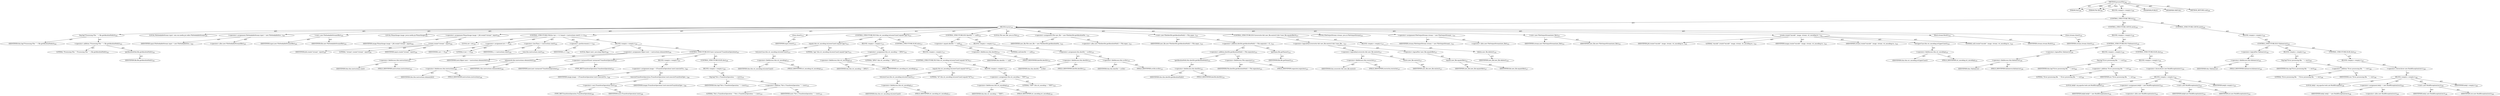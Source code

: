 digraph "processFile" {  
"111669149707" [label = <(METHOD,processFile)<SUB>200</SUB>> ]
"115964116996" [label = <(PARAM,this)<SUB>200</SUB>> ]
"115964117016" [label = <(PARAM,File file)<SUB>200</SUB>> ]
"25769803787" [label = <(BLOCK,&lt;empty&gt;,&lt;empty&gt;)<SUB>200</SUB>> ]
"47244640256" [label = <(CONTROL_STRUCTURE,TRY,try)<SUB>201</SUB>> ]
"25769803788" [label = <(BLOCK,try,try)<SUB>201</SUB>> ]
"30064771094" [label = <(log,log(&quot;Processing File: &quot; + file.getAbsolutePath()))<SUB>202</SUB>> ]
"68719476740" [label = <(IDENTIFIER,this,log(&quot;Processing File: &quot; + file.getAbsolutePath()))<SUB>202</SUB>> ]
"30064771095" [label = <(&lt;operator&gt;.addition,&quot;Processing File: &quot; + file.getAbsolutePath())<SUB>202</SUB>> ]
"90194313216" [label = <(LITERAL,&quot;Processing File: &quot;,&quot;Processing File: &quot; + file.getAbsolutePath())<SUB>202</SUB>> ]
"30064771096" [label = <(getAbsolutePath,file.getAbsolutePath())<SUB>202</SUB>> ]
"68719476766" [label = <(IDENTIFIER,file,file.getAbsolutePath())<SUB>202</SUB>> ]
"94489280512" [label = <(LOCAL,FileSeekableStream input: com.sun.media.jai.codec.FileSeekableStream)<SUB>203</SUB>> ]
"30064771097" [label = <(&lt;operator&gt;.assignment,FileSeekableStream input = new FileSeekableStre...)<SUB>203</SUB>> ]
"68719476767" [label = <(IDENTIFIER,input,FileSeekableStream input = new FileSeekableStre...)<SUB>203</SUB>> ]
"30064771098" [label = <(&lt;operator&gt;.alloc,new FileSeekableStream(file))<SUB>203</SUB>> ]
"30064771099" [label = <(&lt;init&gt;,new FileSeekableStream(file))<SUB>203</SUB>> ]
"68719476768" [label = <(IDENTIFIER,input,new FileSeekableStream(file))<SUB>203</SUB>> ]
"68719476769" [label = <(IDENTIFIER,file,new FileSeekableStream(file))<SUB>203</SUB>> ]
"94489280513" [label = <(LOCAL,PlanarImage image: javax.media.jai.PlanarImage)<SUB>204</SUB>> ]
"30064771100" [label = <(&lt;operator&gt;.assignment,PlanarImage image = JAI.create(&quot;stream&quot;, input))<SUB>204</SUB>> ]
"68719476770" [label = <(IDENTIFIER,image,PlanarImage image = JAI.create(&quot;stream&quot;, input))<SUB>204</SUB>> ]
"30064771101" [label = <(create,create(&quot;stream&quot;, input))<SUB>204</SUB>> ]
"68719476771" [label = <(IDENTIFIER,JAI,create(&quot;stream&quot;, input))<SUB>204</SUB>> ]
"90194313217" [label = <(LITERAL,&quot;stream&quot;,create(&quot;stream&quot;, input))<SUB>204</SUB>> ]
"68719476772" [label = <(IDENTIFIER,input,create(&quot;stream&quot;, input))<SUB>204</SUB>> ]
"47244640257" [label = <(CONTROL_STRUCTURE,FOR,for (int i = 0; Some(i &lt; instructions.size()); i++))<SUB>205</SUB>> ]
"94489280514" [label = <(LOCAL,int i: int)<SUB>205</SUB>> ]
"30064771102" [label = <(&lt;operator&gt;.assignment,int i = 0)<SUB>205</SUB>> ]
"68719476773" [label = <(IDENTIFIER,i,int i = 0)<SUB>205</SUB>> ]
"90194313218" [label = <(LITERAL,0,int i = 0)<SUB>205</SUB>> ]
"30064771103" [label = <(&lt;operator&gt;.lessThan,i &lt; instructions.size())<SUB>205</SUB>> ]
"68719476774" [label = <(IDENTIFIER,i,i &lt; instructions.size())<SUB>205</SUB>> ]
"30064771104" [label = <(size,this.instructions.size())<SUB>205</SUB>> ]
"30064771105" [label = <(&lt;operator&gt;.fieldAccess,this.instructions)<SUB>205</SUB>> ]
"68719476775" [label = <(IDENTIFIER,this,this.instructions.size())> ]
"55834574859" [label = <(FIELD_IDENTIFIER,instructions,instructions)<SUB>205</SUB>> ]
"30064771106" [label = <(&lt;operator&gt;.postIncrement,i++)<SUB>205</SUB>> ]
"68719476776" [label = <(IDENTIFIER,i,i++)<SUB>205</SUB>> ]
"25769803789" [label = <(BLOCK,&lt;empty&gt;,&lt;empty&gt;)<SUB>205</SUB>> ]
"94489280515" [label = <(LOCAL,Object instr: java.lang.Object)<SUB>206</SUB>> ]
"30064771107" [label = <(&lt;operator&gt;.assignment,Object instr = instructions.elementAt(i))<SUB>206</SUB>> ]
"68719476777" [label = <(IDENTIFIER,instr,Object instr = instructions.elementAt(i))<SUB>206</SUB>> ]
"30064771108" [label = <(elementAt,this.instructions.elementAt(i))<SUB>206</SUB>> ]
"30064771109" [label = <(&lt;operator&gt;.fieldAccess,this.instructions)<SUB>206</SUB>> ]
"68719476778" [label = <(IDENTIFIER,this,this.instructions.elementAt(i))> ]
"55834574860" [label = <(FIELD_IDENTIFIER,instructions,instructions)<SUB>206</SUB>> ]
"68719476779" [label = <(IDENTIFIER,i,this.instructions.elementAt(i))<SUB>206</SUB>> ]
"47244640258" [label = <(CONTROL_STRUCTURE,IF,if (instr instanceof TransformOperation))<SUB>207</SUB>> ]
"30064771110" [label = <(&lt;operator&gt;.instanceOf,instr instanceof TransformOperation)<SUB>207</SUB>> ]
"68719476780" [label = <(IDENTIFIER,instr,instr instanceof TransformOperation)<SUB>207</SUB>> ]
"180388626432" [label = <(TYPE_REF,TransformOperation,TransformOperation)<SUB>207</SUB>> ]
"25769803790" [label = <(BLOCK,&lt;empty&gt;,&lt;empty&gt;)<SUB>207</SUB>> ]
"30064771111" [label = <(&lt;operator&gt;.assignment,image = ((TransformOperation) instr).executeTra...)<SUB>208</SUB>> ]
"68719476781" [label = <(IDENTIFIER,image,image = ((TransformOperation) instr).executeTra...)<SUB>208</SUB>> ]
"30064771112" [label = <(executeTransformOperation,(TransformOperation) instr.executeTransformOper...)<SUB>208</SUB>> ]
"30064771113" [label = <(&lt;operator&gt;.cast,(TransformOperation) instr)<SUB>208</SUB>> ]
"180388626433" [label = <(TYPE_REF,TransformOperation,TransformOperation)<SUB>208</SUB>> ]
"68719476782" [label = <(IDENTIFIER,instr,(TransformOperation) instr)<SUB>208</SUB>> ]
"68719476783" [label = <(IDENTIFIER,image,(TransformOperation) instr.executeTransformOper...)<SUB>208</SUB>> ]
"47244640259" [label = <(CONTROL_STRUCTURE,ELSE,else)<SUB>209</SUB>> ]
"25769803791" [label = <(BLOCK,&lt;empty&gt;,&lt;empty&gt;)<SUB>209</SUB>> ]
"30064771114" [label = <(log,log(&quot;Not a TransformOperation: &quot; + instr))<SUB>210</SUB>> ]
"68719476741" [label = <(IDENTIFIER,this,log(&quot;Not a TransformOperation: &quot; + instr))<SUB>210</SUB>> ]
"30064771115" [label = <(&lt;operator&gt;.addition,&quot;Not a TransformOperation: &quot; + instr)<SUB>210</SUB>> ]
"90194313219" [label = <(LITERAL,&quot;Not a TransformOperation: &quot;,&quot;Not a TransformOperation: &quot; + instr)<SUB>210</SUB>> ]
"68719476784" [label = <(IDENTIFIER,instr,&quot;Not a TransformOperation: &quot; + instr)<SUB>210</SUB>> ]
"30064771116" [label = <(close,close())<SUB>213</SUB>> ]
"68719476785" [label = <(IDENTIFIER,input,close())<SUB>213</SUB>> ]
"47244640260" [label = <(CONTROL_STRUCTURE,IF,if (this.str_encoding.toLowerCase().equals(&quot;jpg&quot;)))<SUB>215</SUB>> ]
"30064771117" [label = <(equals,this.str_encoding.toLowerCase().equals(&quot;jpg&quot;))<SUB>215</SUB>> ]
"30064771118" [label = <(toLowerCase,this.str_encoding.toLowerCase())<SUB>215</SUB>> ]
"30064771119" [label = <(&lt;operator&gt;.fieldAccess,this.str_encoding)<SUB>215</SUB>> ]
"68719476786" [label = <(IDENTIFIER,this,this.str_encoding.toLowerCase())> ]
"55834574861" [label = <(FIELD_IDENTIFIER,str_encoding,str_encoding)<SUB>215</SUB>> ]
"90194313220" [label = <(LITERAL,&quot;jpg&quot;,this.str_encoding.toLowerCase().equals(&quot;jpg&quot;))<SUB>215</SUB>> ]
"25769803792" [label = <(BLOCK,&lt;empty&gt;,&lt;empty&gt;)<SUB>215</SUB>> ]
"30064771120" [label = <(&lt;operator&gt;.assignment,this.str_encoding = &quot;JPEG&quot;)<SUB>216</SUB>> ]
"30064771121" [label = <(&lt;operator&gt;.fieldAccess,this.str_encoding)<SUB>216</SUB>> ]
"68719476787" [label = <(IDENTIFIER,this,this.str_encoding = &quot;JPEG&quot;)> ]
"55834574862" [label = <(FIELD_IDENTIFIER,str_encoding,str_encoding)<SUB>216</SUB>> ]
"90194313221" [label = <(LITERAL,&quot;JPEG&quot;,this.str_encoding = &quot;JPEG&quot;)<SUB>216</SUB>> ]
"47244640261" [label = <(CONTROL_STRUCTURE,ELSE,else)<SUB>217</SUB>> ]
"25769803793" [label = <(BLOCK,&lt;empty&gt;,&lt;empty&gt;)<SUB>217</SUB>> ]
"47244640262" [label = <(CONTROL_STRUCTURE,IF,if (this.str_encoding.toLowerCase().equals(&quot;tif&quot;)))<SUB>217</SUB>> ]
"30064771122" [label = <(equals,this.str_encoding.toLowerCase().equals(&quot;tif&quot;))<SUB>217</SUB>> ]
"30064771123" [label = <(toLowerCase,this.str_encoding.toLowerCase())<SUB>217</SUB>> ]
"30064771124" [label = <(&lt;operator&gt;.fieldAccess,this.str_encoding)<SUB>217</SUB>> ]
"68719476788" [label = <(IDENTIFIER,this,this.str_encoding.toLowerCase())> ]
"55834574863" [label = <(FIELD_IDENTIFIER,str_encoding,str_encoding)<SUB>217</SUB>> ]
"90194313222" [label = <(LITERAL,&quot;tif&quot;,this.str_encoding.toLowerCase().equals(&quot;tif&quot;))<SUB>217</SUB>> ]
"25769803794" [label = <(BLOCK,&lt;empty&gt;,&lt;empty&gt;)<SUB>217</SUB>> ]
"30064771125" [label = <(&lt;operator&gt;.assignment,this.str_encoding = &quot;TIFF&quot;)<SUB>218</SUB>> ]
"30064771126" [label = <(&lt;operator&gt;.fieldAccess,this.str_encoding)<SUB>218</SUB>> ]
"68719476789" [label = <(IDENTIFIER,this,this.str_encoding = &quot;TIFF&quot;)> ]
"55834574864" [label = <(FIELD_IDENTIFIER,str_encoding,str_encoding)<SUB>218</SUB>> ]
"90194313223" [label = <(LITERAL,&quot;TIFF&quot;,this.str_encoding = &quot;TIFF&quot;)<SUB>218</SUB>> ]
"47244640263" [label = <(CONTROL_STRUCTURE,IF,if (destDir == null))<SUB>221</SUB>> ]
"30064771127" [label = <(&lt;operator&gt;.equals,destDir == null)<SUB>221</SUB>> ]
"30064771128" [label = <(&lt;operator&gt;.fieldAccess,this.destDir)<SUB>221</SUB>> ]
"68719476790" [label = <(IDENTIFIER,this,destDir == null)> ]
"55834574865" [label = <(FIELD_IDENTIFIER,destDir,destDir)<SUB>221</SUB>> ]
"90194313224" [label = <(LITERAL,null,destDir == null)<SUB>221</SUB>> ]
"25769803795" [label = <(BLOCK,&lt;empty&gt;,&lt;empty&gt;)<SUB>221</SUB>> ]
"30064771129" [label = <(&lt;operator&gt;.assignment,this.destDir = srcDir)<SUB>222</SUB>> ]
"30064771130" [label = <(&lt;operator&gt;.fieldAccess,this.destDir)<SUB>222</SUB>> ]
"68719476791" [label = <(IDENTIFIER,this,this.destDir = srcDir)> ]
"55834574866" [label = <(FIELD_IDENTIFIER,destDir,destDir)<SUB>222</SUB>> ]
"30064771131" [label = <(&lt;operator&gt;.fieldAccess,this.srcDir)<SUB>222</SUB>> ]
"68719476792" [label = <(IDENTIFIER,this,this.destDir = srcDir)> ]
"55834574867" [label = <(FIELD_IDENTIFIER,srcDir,srcDir)<SUB>222</SUB>> ]
"94489280516" [label = <(LOCAL,File new_file: java.io.File)<SUB>225</SUB>> ]
"30064771132" [label = <(&lt;operator&gt;.assignment,File new_file = new File(destDir.getAbsolutePat...)<SUB>225</SUB>> ]
"68719476793" [label = <(IDENTIFIER,new_file,File new_file = new File(destDir.getAbsolutePat...)<SUB>225</SUB>> ]
"30064771133" [label = <(&lt;operator&gt;.alloc,new File(destDir.getAbsolutePath() + File.separ...)<SUB>225</SUB>> ]
"30064771134" [label = <(&lt;init&gt;,new File(destDir.getAbsolutePath() + File.separ...)<SUB>225</SUB>> ]
"68719476794" [label = <(IDENTIFIER,new_file,new File(destDir.getAbsolutePath() + File.separ...)<SUB>225</SUB>> ]
"30064771135" [label = <(&lt;operator&gt;.addition,destDir.getAbsolutePath() + File.separator + fi...)<SUB>225</SUB>> ]
"30064771136" [label = <(&lt;operator&gt;.addition,destDir.getAbsolutePath() + File.separator)<SUB>225</SUB>> ]
"30064771137" [label = <(getAbsolutePath,this.destDir.getAbsolutePath())<SUB>225</SUB>> ]
"30064771138" [label = <(&lt;operator&gt;.fieldAccess,this.destDir)<SUB>225</SUB>> ]
"68719476795" [label = <(IDENTIFIER,this,this.destDir.getAbsolutePath())> ]
"55834574868" [label = <(FIELD_IDENTIFIER,destDir,destDir)<SUB>225</SUB>> ]
"30064771139" [label = <(&lt;operator&gt;.fieldAccess,File.separator)<SUB>225</SUB>> ]
"68719476796" [label = <(IDENTIFIER,File,destDir.getAbsolutePath() + File.separator)<SUB>225</SUB>> ]
"55834574869" [label = <(FIELD_IDENTIFIER,separator,separator)<SUB>225</SUB>> ]
"30064771140" [label = <(getName,file.getName())<SUB>225</SUB>> ]
"68719476797" [label = <(IDENTIFIER,file,file.getName())<SUB>225</SUB>> ]
"47244640264" [label = <(CONTROL_STRUCTURE,IF,if ((overwrite &amp;&amp; new_file.exists()) &amp;&amp; (!new_file.equals(file))))<SUB>227</SUB>> ]
"30064771141" [label = <(&lt;operator&gt;.logicalAnd,(overwrite &amp;&amp; new_file.exists()) &amp;&amp; (!new_file....)<SUB>227</SUB>> ]
"30064771142" [label = <(&lt;operator&gt;.logicalAnd,overwrite &amp;&amp; new_file.exists())<SUB>227</SUB>> ]
"30064771143" [label = <(&lt;operator&gt;.fieldAccess,this.overwrite)<SUB>227</SUB>> ]
"68719476798" [label = <(IDENTIFIER,this,overwrite &amp;&amp; new_file.exists())> ]
"55834574870" [label = <(FIELD_IDENTIFIER,overwrite,overwrite)<SUB>227</SUB>> ]
"30064771144" [label = <(exists,new_file.exists())<SUB>227</SUB>> ]
"68719476799" [label = <(IDENTIFIER,new_file,new_file.exists())<SUB>227</SUB>> ]
"30064771145" [label = <(&lt;operator&gt;.logicalNot,!new_file.equals(file))<SUB>227</SUB>> ]
"30064771146" [label = <(equals,new_file.equals(file))<SUB>227</SUB>> ]
"68719476800" [label = <(IDENTIFIER,new_file,new_file.equals(file))<SUB>227</SUB>> ]
"68719476801" [label = <(IDENTIFIER,file,new_file.equals(file))<SUB>227</SUB>> ]
"25769803796" [label = <(BLOCK,&lt;empty&gt;,&lt;empty&gt;)<SUB>227</SUB>> ]
"30064771147" [label = <(delete,new_file.delete())<SUB>228</SUB>> ]
"68719476802" [label = <(IDENTIFIER,new_file,new_file.delete())<SUB>228</SUB>> ]
"94489280517" [label = <(LOCAL,FileOutputStream stream: java.io.FileOutputStream)<SUB>231</SUB>> ]
"30064771148" [label = <(&lt;operator&gt;.assignment,FileOutputStream stream = new FileOutputStream(...)<SUB>231</SUB>> ]
"68719476803" [label = <(IDENTIFIER,stream,FileOutputStream stream = new FileOutputStream(...)<SUB>231</SUB>> ]
"30064771149" [label = <(&lt;operator&gt;.alloc,new FileOutputStream(new_file))<SUB>231</SUB>> ]
"30064771150" [label = <(&lt;init&gt;,new FileOutputStream(new_file))<SUB>231</SUB>> ]
"68719476804" [label = <(IDENTIFIER,stream,new FileOutputStream(new_file))<SUB>231</SUB>> ]
"68719476805" [label = <(IDENTIFIER,new_file,new FileOutputStream(new_file))<SUB>231</SUB>> ]
"30064771151" [label = <(create,create(&quot;encode&quot;, image, stream, str_encoding.to...)<SUB>233</SUB>> ]
"68719476806" [label = <(IDENTIFIER,JAI,create(&quot;encode&quot;, image, stream, str_encoding.to...)<SUB>233</SUB>> ]
"90194313225" [label = <(LITERAL,&quot;encode&quot;,create(&quot;encode&quot;, image, stream, str_encoding.to...)<SUB>233</SUB>> ]
"68719476807" [label = <(IDENTIFIER,image,create(&quot;encode&quot;, image, stream, str_encoding.to...)<SUB>233</SUB>> ]
"68719476808" [label = <(IDENTIFIER,stream,create(&quot;encode&quot;, image, stream, str_encoding.to...)<SUB>233</SUB>> ]
"30064771152" [label = <(toUpperCase,this.str_encoding.toUpperCase())<SUB>233</SUB>> ]
"30064771153" [label = <(&lt;operator&gt;.fieldAccess,this.str_encoding)<SUB>233</SUB>> ]
"68719476809" [label = <(IDENTIFIER,this,this.str_encoding.toUpperCase())> ]
"55834574871" [label = <(FIELD_IDENTIFIER,str_encoding,str_encoding)<SUB>233</SUB>> ]
"90194313226" [label = <(LITERAL,null,create(&quot;encode&quot;, image, stream, str_encoding.to...)<SUB>233</SUB>> ]
"30064771154" [label = <(flush,stream.flush())<SUB>234</SUB>> ]
"68719476810" [label = <(IDENTIFIER,stream,stream.flush())<SUB>234</SUB>> ]
"30064771155" [label = <(close,stream.close())<SUB>235</SUB>> ]
"68719476811" [label = <(IDENTIFIER,stream,stream.close())<SUB>235</SUB>> ]
"47244640265" [label = <(CONTROL_STRUCTURE,CATCH,catch)<SUB>238</SUB>> ]
"25769803797" [label = <(BLOCK,&lt;empty&gt;,&lt;empty&gt;)<SUB>238</SUB>> ]
"47244640266" [label = <(CONTROL_STRUCTURE,IF,if (!failonerror))<SUB>239</SUB>> ]
"30064771156" [label = <(&lt;operator&gt;.logicalNot,!failonerror)<SUB>239</SUB>> ]
"30064771157" [label = <(&lt;operator&gt;.fieldAccess,this.failonerror)<SUB>239</SUB>> ]
"68719476812" [label = <(IDENTIFIER,this,!failonerror)> ]
"55834574872" [label = <(FIELD_IDENTIFIER,failonerror,failonerror)<SUB>239</SUB>> ]
"25769803798" [label = <(BLOCK,&lt;empty&gt;,&lt;empty&gt;)<SUB>239</SUB>> ]
"30064771158" [label = <(log,log(&quot;Error processing file:  &quot; + err))<SUB>240</SUB>> ]
"68719476742" [label = <(IDENTIFIER,this,log(&quot;Error processing file:  &quot; + err))<SUB>240</SUB>> ]
"30064771159" [label = <(&lt;operator&gt;.addition,&quot;Error processing file:  &quot; + err)<SUB>240</SUB>> ]
"90194313227" [label = <(LITERAL,&quot;Error processing file:  &quot;,&quot;Error processing file:  &quot; + err)<SUB>240</SUB>> ]
"68719476813" [label = <(IDENTIFIER,err,&quot;Error processing file:  &quot; + err)<SUB>240</SUB>> ]
"47244640267" [label = <(CONTROL_STRUCTURE,ELSE,else)<SUB>241</SUB>> ]
"25769803799" [label = <(BLOCK,&lt;empty&gt;,&lt;empty&gt;)<SUB>241</SUB>> ]
"30064771160" [label = <(&lt;operator&gt;.throw,throw new BuildException(err);)<SUB>242</SUB>> ]
"25769803800" [label = <(BLOCK,&lt;empty&gt;,&lt;empty&gt;)<SUB>242</SUB>> ]
"94489280518" [label = <(LOCAL,$obj0: org.apache.tools.ant.BuildException)<SUB>242</SUB>> ]
"30064771161" [label = <(&lt;operator&gt;.assignment,$obj0 = new BuildException(err))<SUB>242</SUB>> ]
"68719476814" [label = <(IDENTIFIER,$obj0,$obj0 = new BuildException(err))<SUB>242</SUB>> ]
"30064771162" [label = <(&lt;operator&gt;.alloc,new BuildException(err))<SUB>242</SUB>> ]
"30064771163" [label = <(&lt;init&gt;,new BuildException(err))<SUB>242</SUB>> ]
"68719476815" [label = <(IDENTIFIER,$obj0,new BuildException(err))<SUB>242</SUB>> ]
"68719476816" [label = <(IDENTIFIER,err,new BuildException(err))<SUB>242</SUB>> ]
"68719476817" [label = <(IDENTIFIER,$obj0,&lt;empty&gt;)<SUB>242</SUB>> ]
"47244640268" [label = <(CONTROL_STRUCTURE,CATCH,catch)<SUB>244</SUB>> ]
"25769803801" [label = <(BLOCK,&lt;empty&gt;,&lt;empty&gt;)<SUB>244</SUB>> ]
"47244640269" [label = <(CONTROL_STRUCTURE,IF,if (!failonerror))<SUB>245</SUB>> ]
"30064771164" [label = <(&lt;operator&gt;.logicalNot,!failonerror)<SUB>245</SUB>> ]
"30064771165" [label = <(&lt;operator&gt;.fieldAccess,this.failonerror)<SUB>245</SUB>> ]
"68719476818" [label = <(IDENTIFIER,this,!failonerror)> ]
"55834574873" [label = <(FIELD_IDENTIFIER,failonerror,failonerror)<SUB>245</SUB>> ]
"25769803802" [label = <(BLOCK,&lt;empty&gt;,&lt;empty&gt;)<SUB>245</SUB>> ]
"30064771166" [label = <(log,log(&quot;Error processing file:  &quot; + rerr))<SUB>246</SUB>> ]
"68719476743" [label = <(IDENTIFIER,this,log(&quot;Error processing file:  &quot; + rerr))<SUB>246</SUB>> ]
"30064771167" [label = <(&lt;operator&gt;.addition,&quot;Error processing file:  &quot; + rerr)<SUB>246</SUB>> ]
"90194313228" [label = <(LITERAL,&quot;Error processing file:  &quot;,&quot;Error processing file:  &quot; + rerr)<SUB>246</SUB>> ]
"68719476819" [label = <(IDENTIFIER,rerr,&quot;Error processing file:  &quot; + rerr)<SUB>246</SUB>> ]
"47244640270" [label = <(CONTROL_STRUCTURE,ELSE,else)<SUB>247</SUB>> ]
"25769803803" [label = <(BLOCK,&lt;empty&gt;,&lt;empty&gt;)<SUB>247</SUB>> ]
"30064771168" [label = <(&lt;operator&gt;.throw,throw new BuildException(rerr);)<SUB>248</SUB>> ]
"25769803804" [label = <(BLOCK,&lt;empty&gt;,&lt;empty&gt;)<SUB>248</SUB>> ]
"94489280519" [label = <(LOCAL,$obj1: org.apache.tools.ant.BuildException)<SUB>248</SUB>> ]
"30064771169" [label = <(&lt;operator&gt;.assignment,$obj1 = new BuildException(rerr))<SUB>248</SUB>> ]
"68719476820" [label = <(IDENTIFIER,$obj1,$obj1 = new BuildException(rerr))<SUB>248</SUB>> ]
"30064771170" [label = <(&lt;operator&gt;.alloc,new BuildException(rerr))<SUB>248</SUB>> ]
"30064771171" [label = <(&lt;init&gt;,new BuildException(rerr))<SUB>248</SUB>> ]
"68719476821" [label = <(IDENTIFIER,$obj1,new BuildException(rerr))<SUB>248</SUB>> ]
"68719476822" [label = <(IDENTIFIER,rerr,new BuildException(rerr))<SUB>248</SUB>> ]
"68719476823" [label = <(IDENTIFIER,$obj1,&lt;empty&gt;)<SUB>248</SUB>> ]
"133143986206" [label = <(MODIFIER,PUBLIC)> ]
"133143986207" [label = <(MODIFIER,VIRTUAL)> ]
"128849018891" [label = <(METHOD_RETURN,void)<SUB>200</SUB>> ]
  "111669149707" -> "115964116996"  [ label = "AST: "] 
  "111669149707" -> "115964117016"  [ label = "AST: "] 
  "111669149707" -> "25769803787"  [ label = "AST: "] 
  "111669149707" -> "133143986206"  [ label = "AST: "] 
  "111669149707" -> "133143986207"  [ label = "AST: "] 
  "111669149707" -> "128849018891"  [ label = "AST: "] 
  "25769803787" -> "47244640256"  [ label = "AST: "] 
  "47244640256" -> "25769803788"  [ label = "AST: "] 
  "47244640256" -> "47244640265"  [ label = "AST: "] 
  "47244640256" -> "47244640268"  [ label = "AST: "] 
  "25769803788" -> "30064771094"  [ label = "AST: "] 
  "25769803788" -> "94489280512"  [ label = "AST: "] 
  "25769803788" -> "30064771097"  [ label = "AST: "] 
  "25769803788" -> "30064771099"  [ label = "AST: "] 
  "25769803788" -> "94489280513"  [ label = "AST: "] 
  "25769803788" -> "30064771100"  [ label = "AST: "] 
  "25769803788" -> "47244640257"  [ label = "AST: "] 
  "25769803788" -> "30064771116"  [ label = "AST: "] 
  "25769803788" -> "47244640260"  [ label = "AST: "] 
  "25769803788" -> "47244640263"  [ label = "AST: "] 
  "25769803788" -> "94489280516"  [ label = "AST: "] 
  "25769803788" -> "30064771132"  [ label = "AST: "] 
  "25769803788" -> "30064771134"  [ label = "AST: "] 
  "25769803788" -> "47244640264"  [ label = "AST: "] 
  "25769803788" -> "94489280517"  [ label = "AST: "] 
  "25769803788" -> "30064771148"  [ label = "AST: "] 
  "25769803788" -> "30064771150"  [ label = "AST: "] 
  "25769803788" -> "30064771151"  [ label = "AST: "] 
  "25769803788" -> "30064771154"  [ label = "AST: "] 
  "25769803788" -> "30064771155"  [ label = "AST: "] 
  "30064771094" -> "68719476740"  [ label = "AST: "] 
  "30064771094" -> "30064771095"  [ label = "AST: "] 
  "30064771095" -> "90194313216"  [ label = "AST: "] 
  "30064771095" -> "30064771096"  [ label = "AST: "] 
  "30064771096" -> "68719476766"  [ label = "AST: "] 
  "30064771097" -> "68719476767"  [ label = "AST: "] 
  "30064771097" -> "30064771098"  [ label = "AST: "] 
  "30064771099" -> "68719476768"  [ label = "AST: "] 
  "30064771099" -> "68719476769"  [ label = "AST: "] 
  "30064771100" -> "68719476770"  [ label = "AST: "] 
  "30064771100" -> "30064771101"  [ label = "AST: "] 
  "30064771101" -> "68719476771"  [ label = "AST: "] 
  "30064771101" -> "90194313217"  [ label = "AST: "] 
  "30064771101" -> "68719476772"  [ label = "AST: "] 
  "47244640257" -> "94489280514"  [ label = "AST: "] 
  "47244640257" -> "30064771102"  [ label = "AST: "] 
  "47244640257" -> "30064771103"  [ label = "AST: "] 
  "47244640257" -> "30064771106"  [ label = "AST: "] 
  "47244640257" -> "25769803789"  [ label = "AST: "] 
  "30064771102" -> "68719476773"  [ label = "AST: "] 
  "30064771102" -> "90194313218"  [ label = "AST: "] 
  "30064771103" -> "68719476774"  [ label = "AST: "] 
  "30064771103" -> "30064771104"  [ label = "AST: "] 
  "30064771104" -> "30064771105"  [ label = "AST: "] 
  "30064771105" -> "68719476775"  [ label = "AST: "] 
  "30064771105" -> "55834574859"  [ label = "AST: "] 
  "30064771106" -> "68719476776"  [ label = "AST: "] 
  "25769803789" -> "94489280515"  [ label = "AST: "] 
  "25769803789" -> "30064771107"  [ label = "AST: "] 
  "25769803789" -> "47244640258"  [ label = "AST: "] 
  "30064771107" -> "68719476777"  [ label = "AST: "] 
  "30064771107" -> "30064771108"  [ label = "AST: "] 
  "30064771108" -> "30064771109"  [ label = "AST: "] 
  "30064771108" -> "68719476779"  [ label = "AST: "] 
  "30064771109" -> "68719476778"  [ label = "AST: "] 
  "30064771109" -> "55834574860"  [ label = "AST: "] 
  "47244640258" -> "30064771110"  [ label = "AST: "] 
  "47244640258" -> "25769803790"  [ label = "AST: "] 
  "47244640258" -> "47244640259"  [ label = "AST: "] 
  "30064771110" -> "68719476780"  [ label = "AST: "] 
  "30064771110" -> "180388626432"  [ label = "AST: "] 
  "25769803790" -> "30064771111"  [ label = "AST: "] 
  "30064771111" -> "68719476781"  [ label = "AST: "] 
  "30064771111" -> "30064771112"  [ label = "AST: "] 
  "30064771112" -> "30064771113"  [ label = "AST: "] 
  "30064771112" -> "68719476783"  [ label = "AST: "] 
  "30064771113" -> "180388626433"  [ label = "AST: "] 
  "30064771113" -> "68719476782"  [ label = "AST: "] 
  "47244640259" -> "25769803791"  [ label = "AST: "] 
  "25769803791" -> "30064771114"  [ label = "AST: "] 
  "30064771114" -> "68719476741"  [ label = "AST: "] 
  "30064771114" -> "30064771115"  [ label = "AST: "] 
  "30064771115" -> "90194313219"  [ label = "AST: "] 
  "30064771115" -> "68719476784"  [ label = "AST: "] 
  "30064771116" -> "68719476785"  [ label = "AST: "] 
  "47244640260" -> "30064771117"  [ label = "AST: "] 
  "47244640260" -> "25769803792"  [ label = "AST: "] 
  "47244640260" -> "47244640261"  [ label = "AST: "] 
  "30064771117" -> "30064771118"  [ label = "AST: "] 
  "30064771117" -> "90194313220"  [ label = "AST: "] 
  "30064771118" -> "30064771119"  [ label = "AST: "] 
  "30064771119" -> "68719476786"  [ label = "AST: "] 
  "30064771119" -> "55834574861"  [ label = "AST: "] 
  "25769803792" -> "30064771120"  [ label = "AST: "] 
  "30064771120" -> "30064771121"  [ label = "AST: "] 
  "30064771120" -> "90194313221"  [ label = "AST: "] 
  "30064771121" -> "68719476787"  [ label = "AST: "] 
  "30064771121" -> "55834574862"  [ label = "AST: "] 
  "47244640261" -> "25769803793"  [ label = "AST: "] 
  "25769803793" -> "47244640262"  [ label = "AST: "] 
  "47244640262" -> "30064771122"  [ label = "AST: "] 
  "47244640262" -> "25769803794"  [ label = "AST: "] 
  "30064771122" -> "30064771123"  [ label = "AST: "] 
  "30064771122" -> "90194313222"  [ label = "AST: "] 
  "30064771123" -> "30064771124"  [ label = "AST: "] 
  "30064771124" -> "68719476788"  [ label = "AST: "] 
  "30064771124" -> "55834574863"  [ label = "AST: "] 
  "25769803794" -> "30064771125"  [ label = "AST: "] 
  "30064771125" -> "30064771126"  [ label = "AST: "] 
  "30064771125" -> "90194313223"  [ label = "AST: "] 
  "30064771126" -> "68719476789"  [ label = "AST: "] 
  "30064771126" -> "55834574864"  [ label = "AST: "] 
  "47244640263" -> "30064771127"  [ label = "AST: "] 
  "47244640263" -> "25769803795"  [ label = "AST: "] 
  "30064771127" -> "30064771128"  [ label = "AST: "] 
  "30064771127" -> "90194313224"  [ label = "AST: "] 
  "30064771128" -> "68719476790"  [ label = "AST: "] 
  "30064771128" -> "55834574865"  [ label = "AST: "] 
  "25769803795" -> "30064771129"  [ label = "AST: "] 
  "30064771129" -> "30064771130"  [ label = "AST: "] 
  "30064771129" -> "30064771131"  [ label = "AST: "] 
  "30064771130" -> "68719476791"  [ label = "AST: "] 
  "30064771130" -> "55834574866"  [ label = "AST: "] 
  "30064771131" -> "68719476792"  [ label = "AST: "] 
  "30064771131" -> "55834574867"  [ label = "AST: "] 
  "30064771132" -> "68719476793"  [ label = "AST: "] 
  "30064771132" -> "30064771133"  [ label = "AST: "] 
  "30064771134" -> "68719476794"  [ label = "AST: "] 
  "30064771134" -> "30064771135"  [ label = "AST: "] 
  "30064771135" -> "30064771136"  [ label = "AST: "] 
  "30064771135" -> "30064771140"  [ label = "AST: "] 
  "30064771136" -> "30064771137"  [ label = "AST: "] 
  "30064771136" -> "30064771139"  [ label = "AST: "] 
  "30064771137" -> "30064771138"  [ label = "AST: "] 
  "30064771138" -> "68719476795"  [ label = "AST: "] 
  "30064771138" -> "55834574868"  [ label = "AST: "] 
  "30064771139" -> "68719476796"  [ label = "AST: "] 
  "30064771139" -> "55834574869"  [ label = "AST: "] 
  "30064771140" -> "68719476797"  [ label = "AST: "] 
  "47244640264" -> "30064771141"  [ label = "AST: "] 
  "47244640264" -> "25769803796"  [ label = "AST: "] 
  "30064771141" -> "30064771142"  [ label = "AST: "] 
  "30064771141" -> "30064771145"  [ label = "AST: "] 
  "30064771142" -> "30064771143"  [ label = "AST: "] 
  "30064771142" -> "30064771144"  [ label = "AST: "] 
  "30064771143" -> "68719476798"  [ label = "AST: "] 
  "30064771143" -> "55834574870"  [ label = "AST: "] 
  "30064771144" -> "68719476799"  [ label = "AST: "] 
  "30064771145" -> "30064771146"  [ label = "AST: "] 
  "30064771146" -> "68719476800"  [ label = "AST: "] 
  "30064771146" -> "68719476801"  [ label = "AST: "] 
  "25769803796" -> "30064771147"  [ label = "AST: "] 
  "30064771147" -> "68719476802"  [ label = "AST: "] 
  "30064771148" -> "68719476803"  [ label = "AST: "] 
  "30064771148" -> "30064771149"  [ label = "AST: "] 
  "30064771150" -> "68719476804"  [ label = "AST: "] 
  "30064771150" -> "68719476805"  [ label = "AST: "] 
  "30064771151" -> "68719476806"  [ label = "AST: "] 
  "30064771151" -> "90194313225"  [ label = "AST: "] 
  "30064771151" -> "68719476807"  [ label = "AST: "] 
  "30064771151" -> "68719476808"  [ label = "AST: "] 
  "30064771151" -> "30064771152"  [ label = "AST: "] 
  "30064771151" -> "90194313226"  [ label = "AST: "] 
  "30064771152" -> "30064771153"  [ label = "AST: "] 
  "30064771153" -> "68719476809"  [ label = "AST: "] 
  "30064771153" -> "55834574871"  [ label = "AST: "] 
  "30064771154" -> "68719476810"  [ label = "AST: "] 
  "30064771155" -> "68719476811"  [ label = "AST: "] 
  "47244640265" -> "25769803797"  [ label = "AST: "] 
  "25769803797" -> "47244640266"  [ label = "AST: "] 
  "47244640266" -> "30064771156"  [ label = "AST: "] 
  "47244640266" -> "25769803798"  [ label = "AST: "] 
  "47244640266" -> "47244640267"  [ label = "AST: "] 
  "30064771156" -> "30064771157"  [ label = "AST: "] 
  "30064771157" -> "68719476812"  [ label = "AST: "] 
  "30064771157" -> "55834574872"  [ label = "AST: "] 
  "25769803798" -> "30064771158"  [ label = "AST: "] 
  "30064771158" -> "68719476742"  [ label = "AST: "] 
  "30064771158" -> "30064771159"  [ label = "AST: "] 
  "30064771159" -> "90194313227"  [ label = "AST: "] 
  "30064771159" -> "68719476813"  [ label = "AST: "] 
  "47244640267" -> "25769803799"  [ label = "AST: "] 
  "25769803799" -> "30064771160"  [ label = "AST: "] 
  "30064771160" -> "25769803800"  [ label = "AST: "] 
  "25769803800" -> "94489280518"  [ label = "AST: "] 
  "25769803800" -> "30064771161"  [ label = "AST: "] 
  "25769803800" -> "30064771163"  [ label = "AST: "] 
  "25769803800" -> "68719476817"  [ label = "AST: "] 
  "30064771161" -> "68719476814"  [ label = "AST: "] 
  "30064771161" -> "30064771162"  [ label = "AST: "] 
  "30064771163" -> "68719476815"  [ label = "AST: "] 
  "30064771163" -> "68719476816"  [ label = "AST: "] 
  "47244640268" -> "25769803801"  [ label = "AST: "] 
  "25769803801" -> "47244640269"  [ label = "AST: "] 
  "47244640269" -> "30064771164"  [ label = "AST: "] 
  "47244640269" -> "25769803802"  [ label = "AST: "] 
  "47244640269" -> "47244640270"  [ label = "AST: "] 
  "30064771164" -> "30064771165"  [ label = "AST: "] 
  "30064771165" -> "68719476818"  [ label = "AST: "] 
  "30064771165" -> "55834574873"  [ label = "AST: "] 
  "25769803802" -> "30064771166"  [ label = "AST: "] 
  "30064771166" -> "68719476743"  [ label = "AST: "] 
  "30064771166" -> "30064771167"  [ label = "AST: "] 
  "30064771167" -> "90194313228"  [ label = "AST: "] 
  "30064771167" -> "68719476819"  [ label = "AST: "] 
  "47244640270" -> "25769803803"  [ label = "AST: "] 
  "25769803803" -> "30064771168"  [ label = "AST: "] 
  "30064771168" -> "25769803804"  [ label = "AST: "] 
  "25769803804" -> "94489280519"  [ label = "AST: "] 
  "25769803804" -> "30064771169"  [ label = "AST: "] 
  "25769803804" -> "30064771171"  [ label = "AST: "] 
  "25769803804" -> "68719476823"  [ label = "AST: "] 
  "30064771169" -> "68719476820"  [ label = "AST: "] 
  "30064771169" -> "30064771170"  [ label = "AST: "] 
  "30064771171" -> "68719476821"  [ label = "AST: "] 
  "30064771171" -> "68719476822"  [ label = "AST: "] 
  "111669149707" -> "115964116996"  [ label = "DDG: "] 
  "111669149707" -> "115964117016"  [ label = "DDG: "] 
}
